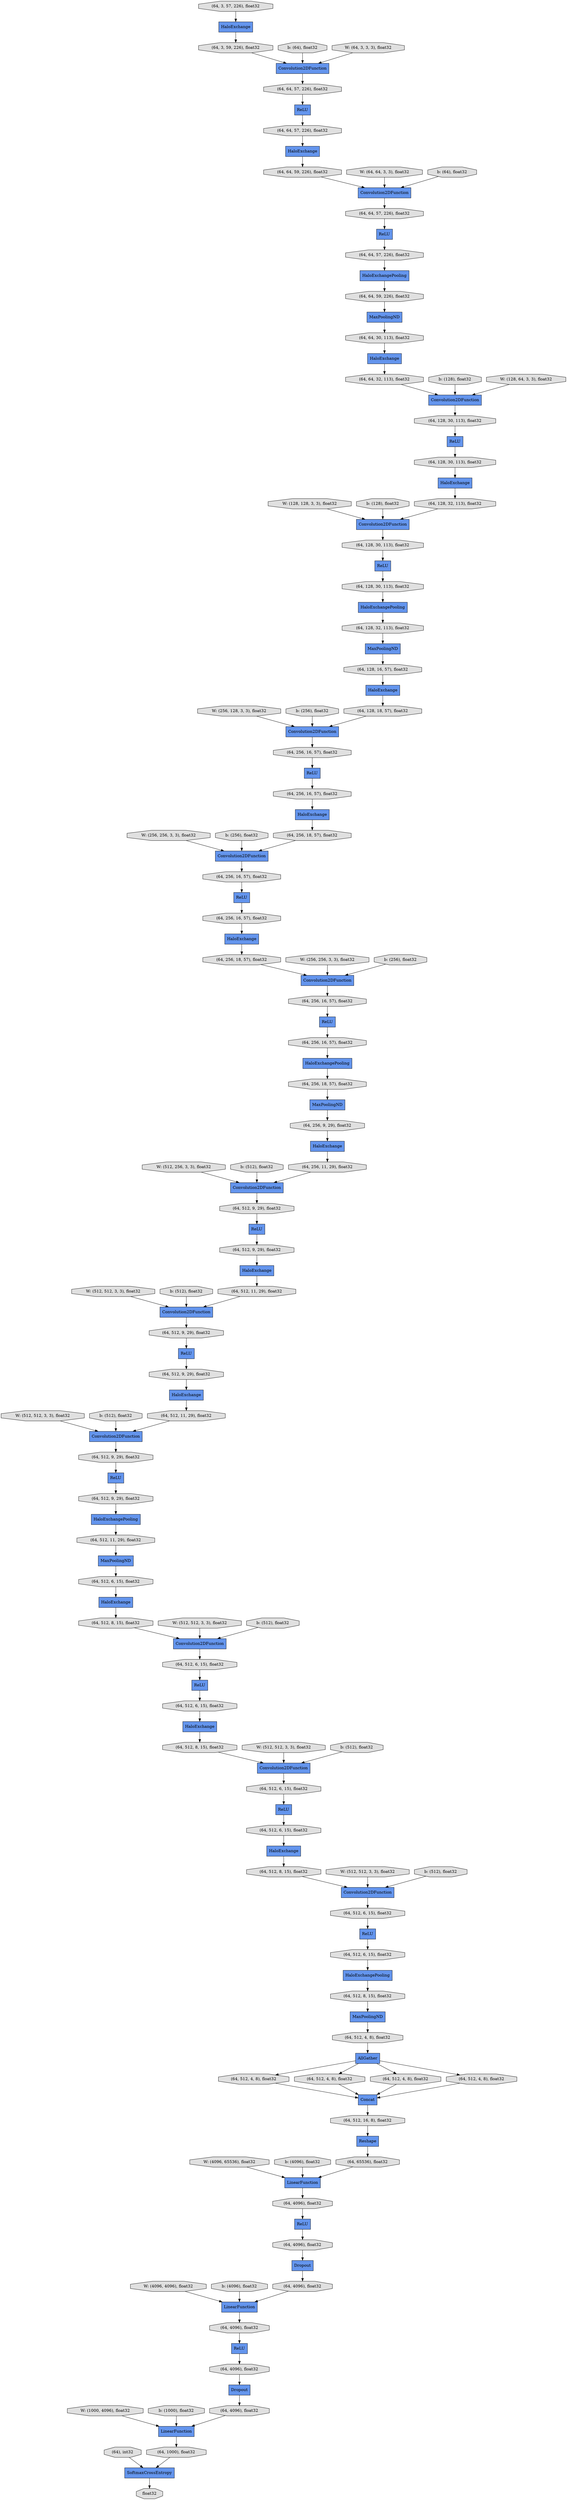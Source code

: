 digraph graphname{rankdir=TB;47203021250704 [label="(64, 512, 4, 8), float32",shape="octagon",fillcolor="#E0E0E0",style="filled"];47203021283472 [label="(64, 128, 30, 113), float32",shape="octagon",fillcolor="#E0E0E0",style="filled"];47203021250768 [label="(64, 512, 6, 15), float32",shape="octagon",fillcolor="#E0E0E0",style="filled"];47203021258960 [label="(64, 128, 32, 113), float32",shape="octagon",fillcolor="#E0E0E0",style="filled"];47203021283536 [label="(64, 64, 32, 113), float32",shape="octagon",fillcolor="#E0E0E0",style="filled"];47201200726224 [label="b: (128), float32",shape="octagon",fillcolor="#E0E0E0",style="filled"];47203021283664 [label="(64, 64, 30, 113), float32",shape="octagon",fillcolor="#E0E0E0",style="filled"];47203021250960 [label="ReLU",shape="record",fillcolor="#6495ED",style="filled"];47203021251024 [label="HaloExchange",shape="record",fillcolor="#6495ED",style="filled"];47203021259280 [label="HaloExchange",shape="record",fillcolor="#6495ED",style="filled"];47201200726544 [label="W: (128, 128, 3, 3), float32",shape="octagon",fillcolor="#E0E0E0",style="filled"];47203021251152 [label="MaxPoolingND",shape="record",fillcolor="#6495ED",style="filled"];47203021259344 [label="(64, 256, 16, 57), float32",shape="octagon",fillcolor="#E0E0E0",style="filled"];47203021283920 [label="MaxPoolingND",shape="record",fillcolor="#6495ED",style="filled"];47203021259472 [label="ReLU",shape="record",fillcolor="#6495ED",style="filled"];47203021251344 [label="SoftmaxCrossEntropy",shape="record",fillcolor="#6495ED",style="filled"];47203021259536 [label="MaxPoolingND",shape="record",fillcolor="#6495ED",style="filled"];47203021284112 [label="Convolution2DFunction",shape="record",fillcolor="#6495ED",style="filled"];47203069764368 [label="HaloExchange",shape="record",fillcolor="#6495ED",style="filled"];47203021251408 [label="(64, 512, 6, 15), float32",shape="octagon",fillcolor="#E0E0E0",style="filled"];47203021284176 [label="Convolution2DFunction",shape="record",fillcolor="#6495ED",style="filled"];47201200726928 [label="b: (128), float32",shape="octagon",fillcolor="#E0E0E0",style="filled"];47203021284240 [label="(64, 64, 57, 226), float32",shape="octagon",fillcolor="#E0E0E0",style="filled"];47203021251536 [label="(64, 512, 6, 15), float32",shape="octagon",fillcolor="#E0E0E0",style="filled"];47203021284304 [label="HaloExchange",shape="record",fillcolor="#6495ED",style="filled"];47203021284432 [label="HaloExchange",shape="record",fillcolor="#6495ED",style="filled"];47203021251728 [label="Convolution2DFunction",shape="record",fillcolor="#6495ED",style="filled"];47203021259920 [label="(64, 128, 16, 57), float32",shape="octagon",fillcolor="#E0E0E0",style="filled"];47203021284496 [label="(64, 64, 57, 226), float32",shape="octagon",fillcolor="#E0E0E0",style="filled"];47201200727248 [label="W: (256, 128, 3, 3), float32",shape="octagon",fillcolor="#E0E0E0",style="filled"];47203021251792 [label="(64, 3, 57, 226), float32",shape="octagon",fillcolor="#E0E0E0",style="filled"];47203021260048 [label="(64, 256, 16, 57), float32",shape="octagon",fillcolor="#E0E0E0",style="filled"];47203021284624 [label="HaloExchange",shape="record",fillcolor="#6495ED",style="filled"];47203021284688 [label="ReLU",shape="record",fillcolor="#6495ED",style="filled"];47203021260176 [label="HaloExchangePooling",shape="record",fillcolor="#6495ED",style="filled"];47203021284752 [label="(64, 64, 57, 226), float32",shape="octagon",fillcolor="#E0E0E0",style="filled"];47203021260240 [label="ReLU",shape="record",fillcolor="#6495ED",style="filled"];47203021260304 [label="(64, 256, 18, 57), float32",shape="octagon",fillcolor="#E0E0E0",style="filled"];47203021284880 [label="(64, 128, 30, 113), float32",shape="octagon",fillcolor="#E0E0E0",style="filled"];47201200727632 [label="b: (256), float32",shape="octagon",fillcolor="#E0E0E0",style="filled"];47203021285008 [label="(64, 64, 57, 226), float32",shape="octagon",fillcolor="#E0E0E0",style="filled"];47203021260496 [label="(64, 128, 18, 57), float32",shape="octagon",fillcolor="#E0E0E0",style="filled"];47203021252368 [label="(64, 512, 8, 15), float32",shape="octagon",fillcolor="#E0E0E0",style="filled"];47203069765392 [label="Convolution2DFunction",shape="record",fillcolor="#6495ED",style="filled"];47203021252432 [label="AllGather",shape="record",fillcolor="#6495ED",style="filled"];47203021252496 [label="(64, 512, 6, 15), float32",shape="octagon",fillcolor="#E0E0E0",style="filled"];47203021260688 [label="(64, 256, 16, 57), float32",shape="octagon",fillcolor="#E0E0E0",style="filled"];47201200727952 [label="W: (256, 256, 3, 3), float32",shape="octagon",fillcolor="#E0E0E0",style="filled"];47203021252560 [label="LinearFunction",shape="record",fillcolor="#6495ED",style="filled"];47203021252624 [label="ReLU",shape="record",fillcolor="#6495ED",style="filled"];47203021260816 [label="Convolution2DFunction",shape="record",fillcolor="#6495ED",style="filled"];47203021285392 [label="(64, 64, 59, 226), float32",shape="octagon",fillcolor="#E0E0E0",style="filled"];47203021260880 [label="ReLU",shape="record",fillcolor="#6495ED",style="filled"];47203021285456 [label="(64, 128, 32, 113), float32",shape="octagon",fillcolor="#E0E0E0",style="filled"];47203021285584 [label="HaloExchange",shape="record",fillcolor="#6495ED",style="filled"];47203021252880 [label="ReLU",shape="record",fillcolor="#6495ED",style="filled"];47201200728336 [label="b: (256), float32",shape="octagon",fillcolor="#E0E0E0",style="filled"];47203021285648 [label="ReLU",shape="record",fillcolor="#6495ED",style="filled"];47203021253008 [label="(64, 512, 8, 15), float32",shape="octagon",fillcolor="#E0E0E0",style="filled"];47203021253072 [label="(64, 512, 6, 15), float32",shape="octagon",fillcolor="#E0E0E0",style="filled"];47203021261328 [label="Convolution2DFunction",shape="record",fillcolor="#6495ED",style="filled"];47201200728656 [label="W: (256, 256, 3, 3), float32",shape="octagon",fillcolor="#E0E0E0",style="filled"];47203021285968 [label="Convolution2DFunction",shape="record",fillcolor="#6495ED",style="filled"];47203021261392 [label="(64, 256, 16, 57), float32",shape="octagon",fillcolor="#E0E0E0",style="filled"];47203021253264 [label="HaloExchangePooling",shape="record",fillcolor="#6495ED",style="filled"];47203021261456 [label="HaloExchange",shape="record",fillcolor="#6495ED",style="filled"];47203021286032 [label="(64, 128, 30, 113), float32",shape="octagon",fillcolor="#E0E0E0",style="filled"];47203021253328 [label="(64, 512, 8, 15), float32",shape="octagon",fillcolor="#E0E0E0",style="filled"];47203021286160 [label="Convolution2DFunction",shape="record",fillcolor="#6495ED",style="filled"];47203021253456 [label="Dropout",shape="record",fillcolor="#6495ED",style="filled"];47203021253520 [label="(64, 512, 8, 15), float32",shape="octagon",fillcolor="#E0E0E0",style="filled"];47203021253584 [label="(64, 512, 6, 15), float32",shape="octagon",fillcolor="#E0E0E0",style="filled"];47201200729040 [label="b: (256), float32",shape="octagon",fillcolor="#E0E0E0",style="filled"];47203021261776 [label="(64, 256, 18, 57), float32",shape="octagon",fillcolor="#E0E0E0",style="filled"];47203021261840 [label="(64, 128, 30, 113), float32",shape="octagon",fillcolor="#E0E0E0",style="filled"];47203021286416 [label="(64, 3, 59, 226), float32",shape="octagon",fillcolor="#E0E0E0",style="filled"];47203021253712 [label="(64, 512, 4, 8), float32",shape="octagon",fillcolor="#E0E0E0",style="filled"];47203021261904 [label="(64, 256, 16, 57), float32",shape="octagon",fillcolor="#E0E0E0",style="filled"];47203021286480 [label="HaloExchangePooling",shape="record",fillcolor="#6495ED",style="filled"];47203021253776 [label="(64, 512, 4, 8), float32",shape="octagon",fillcolor="#E0E0E0",style="filled"];47203021261968 [label="(64, 256, 18, 57), float32",shape="octagon",fillcolor="#E0E0E0",style="filled"];47203021286608 [label="HaloExchangePooling",shape="record",fillcolor="#6495ED",style="filled"];47201200729360 [label="W: (512, 256, 3, 3), float32",shape="octagon",fillcolor="#E0E0E0",style="filled"];47203021286736 [label="Convolution2DFunction",shape="record",fillcolor="#6495ED",style="filled"];47203021262224 [label="(64, 256, 16, 57), float32",shape="octagon",fillcolor="#E0E0E0",style="filled"];47203021254160 [label="(64, 512, 4, 8), float32",shape="octagon",fillcolor="#E0E0E0",style="filled"];47203021262352 [label="HaloExchange",shape="record",fillcolor="#6495ED",style="filled"];47203021254288 [label="(64, 512, 4, 8), float32",shape="octagon",fillcolor="#E0E0E0",style="filled"];47201200729744 [label="b: (512), float32",shape="octagon",fillcolor="#E0E0E0",style="filled"];47203021287056 [label="ReLU",shape="record",fillcolor="#6495ED",style="filled"];47203021287120 [label="MaxPoolingND",shape="record",fillcolor="#6495ED",style="filled"];47203021287184 [label="(64, 64, 59, 226), float32",shape="octagon",fillcolor="#E0E0E0",style="filled"];47203021254480 [label="(64), int32",shape="octagon",fillcolor="#E0E0E0",style="filled"];47203021254544 [label="LinearFunction",shape="record",fillcolor="#6495ED",style="filled"];47203021262736 [label="Convolution2DFunction",shape="record",fillcolor="#6495ED",style="filled"];47203021254608 [label="Reshape",shape="record",fillcolor="#6495ED",style="filled"];47201200730064 [label="W: (512, 512, 3, 3), float32",shape="octagon",fillcolor="#E0E0E0",style="filled"];47203021287376 [label="ReLU",shape="record",fillcolor="#6495ED",style="filled"];47201200754832 [label="W: (4096, 4096), float32",shape="octagon",fillcolor="#E0E0E0",style="filled"];47203070431376 [label="(64, 512, 16, 8), float32",shape="octagon",fillcolor="#E0E0E0",style="filled"];47203070243152 [label="ReLU",shape="record",fillcolor="#6495ED",style="filled"];47201200746896 [label="b: (512), float32",shape="octagon",fillcolor="#E0E0E0",style="filled"];47203070243216 [label="(64, 512, 9, 29), float32",shape="octagon",fillcolor="#E0E0E0",style="filled"];47203070431696 [label="(64, 65536), float32",shape="octagon",fillcolor="#E0E0E0",style="filled"];47201200755280 [label="b: (4096), float32",shape="octagon",fillcolor="#E0E0E0",style="filled"];47200941773520 [label="Concat",shape="record",fillcolor="#6495ED",style="filled"];47201200747216 [label="W: (512, 512, 3, 3), float32",shape="octagon",fillcolor="#E0E0E0",style="filled"];47200933868240 [label="ReLU",shape="record",fillcolor="#6495ED",style="filled"];47203070432016 [label="(64, 4096), float32",shape="octagon",fillcolor="#E0E0E0",style="filled"];47201200755600 [label="W: (1000, 4096), float32",shape="octagon",fillcolor="#E0E0E0",style="filled"];47203070432144 [label="(64, 4096), float32",shape="octagon",fillcolor="#E0E0E0",style="filled"];47201200747600 [label="b: (512), float32",shape="octagon",fillcolor="#E0E0E0",style="filled"];47203070432464 [label="(64, 4096), float32",shape="octagon",fillcolor="#E0E0E0",style="filled"];47201200755984 [label="b: (1000), float32",shape="octagon",fillcolor="#E0E0E0",style="filled"];47203070432528 [label="Dropout",shape="record",fillcolor="#6495ED",style="filled"];47203070432656 [label="(64, 4096), float32",shape="octagon",fillcolor="#E0E0E0",style="filled"];47201200747920 [label="W: (512, 512, 3, 3), float32",shape="octagon",fillcolor="#E0E0E0",style="filled"];47203070432720 [label="LinearFunction",shape="record",fillcolor="#6495ED",style="filled"];47203070432848 [label="(64, 4096), float32",shape="octagon",fillcolor="#E0E0E0",style="filled"];47203070433040 [label="(64, 4096), float32",shape="octagon",fillcolor="#E0E0E0",style="filled"];47203070244624 [label="HaloExchange",shape="record",fillcolor="#6495ED",style="filled"];47201200748304 [label="b: (512), float32",shape="octagon",fillcolor="#E0E0E0",style="filled"];47203070244688 [label="Convolution2DFunction",shape="record",fillcolor="#6495ED",style="filled"];47203070433168 [label="float32",shape="octagon",fillcolor="#E0E0E0",style="filled"];47203070244752 [label="(64, 512, 6, 15), float32",shape="octagon",fillcolor="#E0E0E0",style="filled"];47203070244816 [label="(64, 512, 9, 29), float32",shape="octagon",fillcolor="#E0E0E0",style="filled"];47203070433232 [label="(64, 1000), float32",shape="octagon",fillcolor="#E0E0E0",style="filled"];47201200748624 [label="W: (512, 512, 3, 3), float32",shape="octagon",fillcolor="#E0E0E0",style="filled"];47203070245072 [label="HaloExchange",shape="record",fillcolor="#6495ED",style="filled"];47203070245136 [label="(64, 512, 9, 29), float32",shape="octagon",fillcolor="#E0E0E0",style="filled"];47203070245200 [label="(64, 512, 9, 29), float32",shape="octagon",fillcolor="#E0E0E0",style="filled"];47200915003792 [label="ReLU",shape="record",fillcolor="#6495ED",style="filled"];47201200749008 [label="b: (512), float32",shape="octagon",fillcolor="#E0E0E0",style="filled"];47203070245328 [label="HaloExchange",shape="record",fillcolor="#6495ED",style="filled"];47200948894288 [label="b: (64), float32",shape="octagon",fillcolor="#E0E0E0",style="filled"];47203070245584 [label="Convolution2DFunction",shape="record",fillcolor="#6495ED",style="filled"];47201200749328 [label="W: (512, 512, 3, 3), float32",shape="octagon",fillcolor="#E0E0E0",style="filled"];47203070245648 [label="(64, 256, 11, 29), float32",shape="octagon",fillcolor="#E0E0E0",style="filled"];47203070245712 [label="(64, 512, 9, 29), float32",shape="octagon",fillcolor="#E0E0E0",style="filled"];47203070245776 [label="ReLU",shape="record",fillcolor="#6495ED",style="filled"];47203070245968 [label="(64, 512, 9, 29), float32",shape="octagon",fillcolor="#E0E0E0",style="filled"];47201200749712 [label="b: (512), float32",shape="octagon",fillcolor="#E0E0E0",style="filled"];47203070246096 [label="ReLU",shape="record",fillcolor="#6495ED",style="filled"];47200948894928 [label="W: (64, 64, 3, 3), float32",shape="octagon",fillcolor="#E0E0E0",style="filled"];47203070246224 [label="(64, 512, 11, 29), float32",shape="octagon",fillcolor="#E0E0E0",style="filled"];47203070246288 [label="(64, 512, 11, 29), float32",shape="octagon",fillcolor="#E0E0E0",style="filled"];47201200750032 [label="W: (4096, 65536), float32",shape="octagon",fillcolor="#E0E0E0",style="filled"];47203070246416 [label="MaxPoolingND",shape="record",fillcolor="#6495ED",style="filled"];47200948895248 [label="b: (64), float32",shape="octagon",fillcolor="#E0E0E0",style="filled"];47203070246480 [label="Convolution2DFunction",shape="record",fillcolor="#6495ED",style="filled"];47203070246544 [label="HaloExchange",shape="record",fillcolor="#6495ED",style="filled"];47201200750352 [label="b: (4096), float32",shape="octagon",fillcolor="#E0E0E0",style="filled"];47203070246672 [label="HaloExchangePooling",shape="record",fillcolor="#6495ED",style="filled"];47203070246736 [label="(64, 256, 9, 29), float32",shape="octagon",fillcolor="#E0E0E0",style="filled"];47200948895568 [label="W: (128, 64, 3, 3), float32",shape="octagon",fillcolor="#E0E0E0",style="filled"];47200912760656 [label="W: (64, 3, 3, 3), float32",shape="octagon",fillcolor="#E0E0E0",style="filled"];47203070246864 [label="(64, 512, 11, 29), float32",shape="octagon",fillcolor="#E0E0E0",style="filled"];47200948895248 -> 47203021284176;47203021285584 -> 47203021283536;47203069765392 -> 47203021284496;47201200755984 -> 47203070432720;47201200727952 -> 47203021285968;47203070243152 -> 47203021251536;47203021262352 -> 47203070245648;47200915003792 -> 47203021284752;47203021286032 -> 47203021284304;47203070245648 -> 47203021262736;47200941773520 -> 47203070431376;47203070245776 -> 47203070245712;47201200729744 -> 47203021262736;47203021250960 -> 47203021253584;47203021252432 -> 47203021254160;47203021285968 -> 47203021260048;47203021261392 -> 47203021284624;47203021253712 -> 47200941773520;47203021260880 -> 47203070243216;47203021254480 -> 47203021251344;47203070433232 -> 47203021251344;47203021252560 -> 47203070432016;47203070432464 -> 47203021254544;47203070246096 -> 47203021252496;47203021260496 -> 47203021286160;47200948894928 -> 47203021284176;47201200747216 -> 47203070244688;47203021283536 -> 47203021286736;47201200726224 -> 47203021286736;47203021285392 -> 47203021284176;47203021260816 -> 47203021262224;47203070245072 -> 47203070246288;47203021253328 -> 47203021251152;47203021284432 -> 47203021260496;47203069764368 -> 47203021285392;47203070431376 -> 47203021254608;47201200730064 -> 47203021261328;47203021284752 -> 47203021286608;47201200749008 -> 47203070245584;47203021253456 -> 47203070432464;47203021284688 -> 47203021260688;47203021260240 -> 47203070245200;47203070246672 -> 47203070246224;47201200729040 -> 47203021260816;47203070244624 -> 47203021253520;47203070432144 -> 47203021253456;47203021287120 -> 47203021259920;47203021251152 -> 47203021250704;47201200728336 -> 47203021285968;47203021285648 -> 47203021261392;47203021286160 -> 47203021261904;47203021252496 -> 47203070244624;47203021251408 -> 47203070243152;47201200726928 -> 47203021284112;47200948895568 -> 47203021286736;47203070433040 -> 47203070432720;47203021262736 -> 47203070245968;47203021284624 -> 47203021261776;47203021285456 -> 47203021284112;47201200755280 -> 47203021254544;47203021252432 -> 47203021253776;47203021286608 -> 47203021287184;47203070246544 -> 47203021252368;47203070245712 -> 47203070246672;47201200728656 -> 47203021260816;47200933868240 -> 47203021285008;47203070432720 -> 47203070433232;47203021254608 -> 47203070431696;47201200749328 -> 47203021251728;47201200750352 -> 47203021252560;47200948894288 -> 47203069765392;47203021286480 -> 47203021258960;47203021284112 -> 47203021284880;47201200726544 -> 47203021284112;47203021283472 -> 47203021287056;47203021252624 -> 47203070432848;47203070432656 -> 47203021252624;47203021252368 -> 47203070245584;47203070244816 -> 47203070245776;47203070432528 -> 47203070433040;47203021253520 -> 47203021251728;47203070243216 -> 47203021261456;47203070246416 -> 47203070244752;47203021258960 -> 47203021287120;47203021259472 -> 47203021259344;47203021286416 -> 47203069765392;47203021259536 -> 47203070246736;47203021260048 -> 47203021284688;47203021252880 -> 47203070432144;47203021251792 -> 47203021251024;47203021259920 -> 47203021284432;47203021260176 -> 47203021261968;47203070431696 -> 47203021252560;47203021250704 -> 47203021252432;47203021251536 -> 47203070246544;47203021261904 -> 47203021285648;47203021252432 -> 47203021254288;47203021251344 -> 47203070433168;47203021261968 -> 47203021259536;47203021260688 -> 47203021259280;47203021260304 -> 47203021260816;47203021283664 -> 47203021285584;47203021254288 -> 47200941773520;47203021251728 -> 47203021250768;47203070244752 -> 47203070245328;47203021250768 -> 47203021250960;47203021261328 -> 47203070245136;47203021287056 -> 47203021286032;47203021253776 -> 47200941773520;47201200750032 -> 47203021252560;47203021254160 -> 47200941773520;47203021253584 -> 47203021253264;47201200727632 -> 47203021286160;47203021252432 -> 47203021253712;47203070245328 -> 47203021253008;47203021284880 -> 47203021287376;47203021253264 -> 47203021253328;47203021284176 -> 47203021284240;47203070245968 -> 47203021260880;47203070432848 -> 47203070432528;47203021254544 -> 47203070432656;47201200748624 -> 47203070245584;47203021284240 -> 47200915003792;47203070246864 -> 47203021261328;47201200727248 -> 47203021286160;47203021283920 -> 47203021283664;47203021285008 -> 47203069764368;47201200748304 -> 47203070246480;47203021259344 -> 47203021260176;47203021262224 -> 47203021259472;47203021287376 -> 47203021261840;47203070432016 -> 47203021252880;47203070245200 -> 47203070245072;47203021284304 -> 47203021285456;47201200755600 -> 47203070432720;47203021253008 -> 47203070246480;47203070246736 -> 47203021262352;47203021261840 -> 47203021286480;47203021251024 -> 47203021286416;47201200747600 -> 47203070244688;47203070246288 -> 47203070244688;47203021259280 -> 47203021260304;47203021261776 -> 47203021285968;47203021287184 -> 47203021283920;47203021284496 -> 47200933868240;47203070246224 -> 47203070246416;47203070245136 -> 47203021260240;47203021261456 -> 47203070246864;47203021286736 -> 47203021283472;47203021253072 -> 47203070246096;47203070245584 -> 47203021253072;47203070246480 -> 47203021251408;47201200747920 -> 47203070246480;47201200749712 -> 47203021251728;47203070244688 -> 47203070244816;47201200746896 -> 47203021261328;47201200729360 -> 47203021262736;47200912760656 -> 47203069765392;47201200754832 -> 47203021254544;}